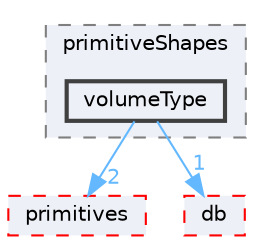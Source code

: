 digraph "src/OpenFOAM/meshes/primitiveShapes/volumeType"
{
 // LATEX_PDF_SIZE
  bgcolor="transparent";
  edge [fontname=Helvetica,fontsize=10,labelfontname=Helvetica,labelfontsize=10];
  node [fontname=Helvetica,fontsize=10,shape=box,height=0.2,width=0.4];
  compound=true
  subgraph clusterdir_a36ac568b20b0ed2190ed53a491bc296 {
    graph [ bgcolor="#edf0f7", pencolor="grey50", label="primitiveShapes", fontname=Helvetica,fontsize=10 style="filled,dashed", URL="dir_a36ac568b20b0ed2190ed53a491bc296.html",tooltip=""]
  dir_600222d55af221806deee0a15f0af051 [label="volumeType", fillcolor="#edf0f7", color="grey25", style="filled,bold", URL="dir_600222d55af221806deee0a15f0af051.html",tooltip=""];
  }
  dir_3e50f45338116b169052b428016851aa [label="primitives", fillcolor="#edf0f7", color="red", style="filled,dashed", URL="dir_3e50f45338116b169052b428016851aa.html",tooltip=""];
  dir_63c634f7a7cfd679ac26c67fb30fc32f [label="db", fillcolor="#edf0f7", color="red", style="filled,dashed", URL="dir_63c634f7a7cfd679ac26c67fb30fc32f.html",tooltip=""];
  dir_600222d55af221806deee0a15f0af051->dir_3e50f45338116b169052b428016851aa [headlabel="2", labeldistance=1.5 headhref="dir_004306_003069.html" href="dir_004306_003069.html" color="steelblue1" fontcolor="steelblue1"];
  dir_600222d55af221806deee0a15f0af051->dir_63c634f7a7cfd679ac26c67fb30fc32f [headlabel="1", labeldistance=1.5 headhref="dir_004306_000817.html" href="dir_004306_000817.html" color="steelblue1" fontcolor="steelblue1"];
}
